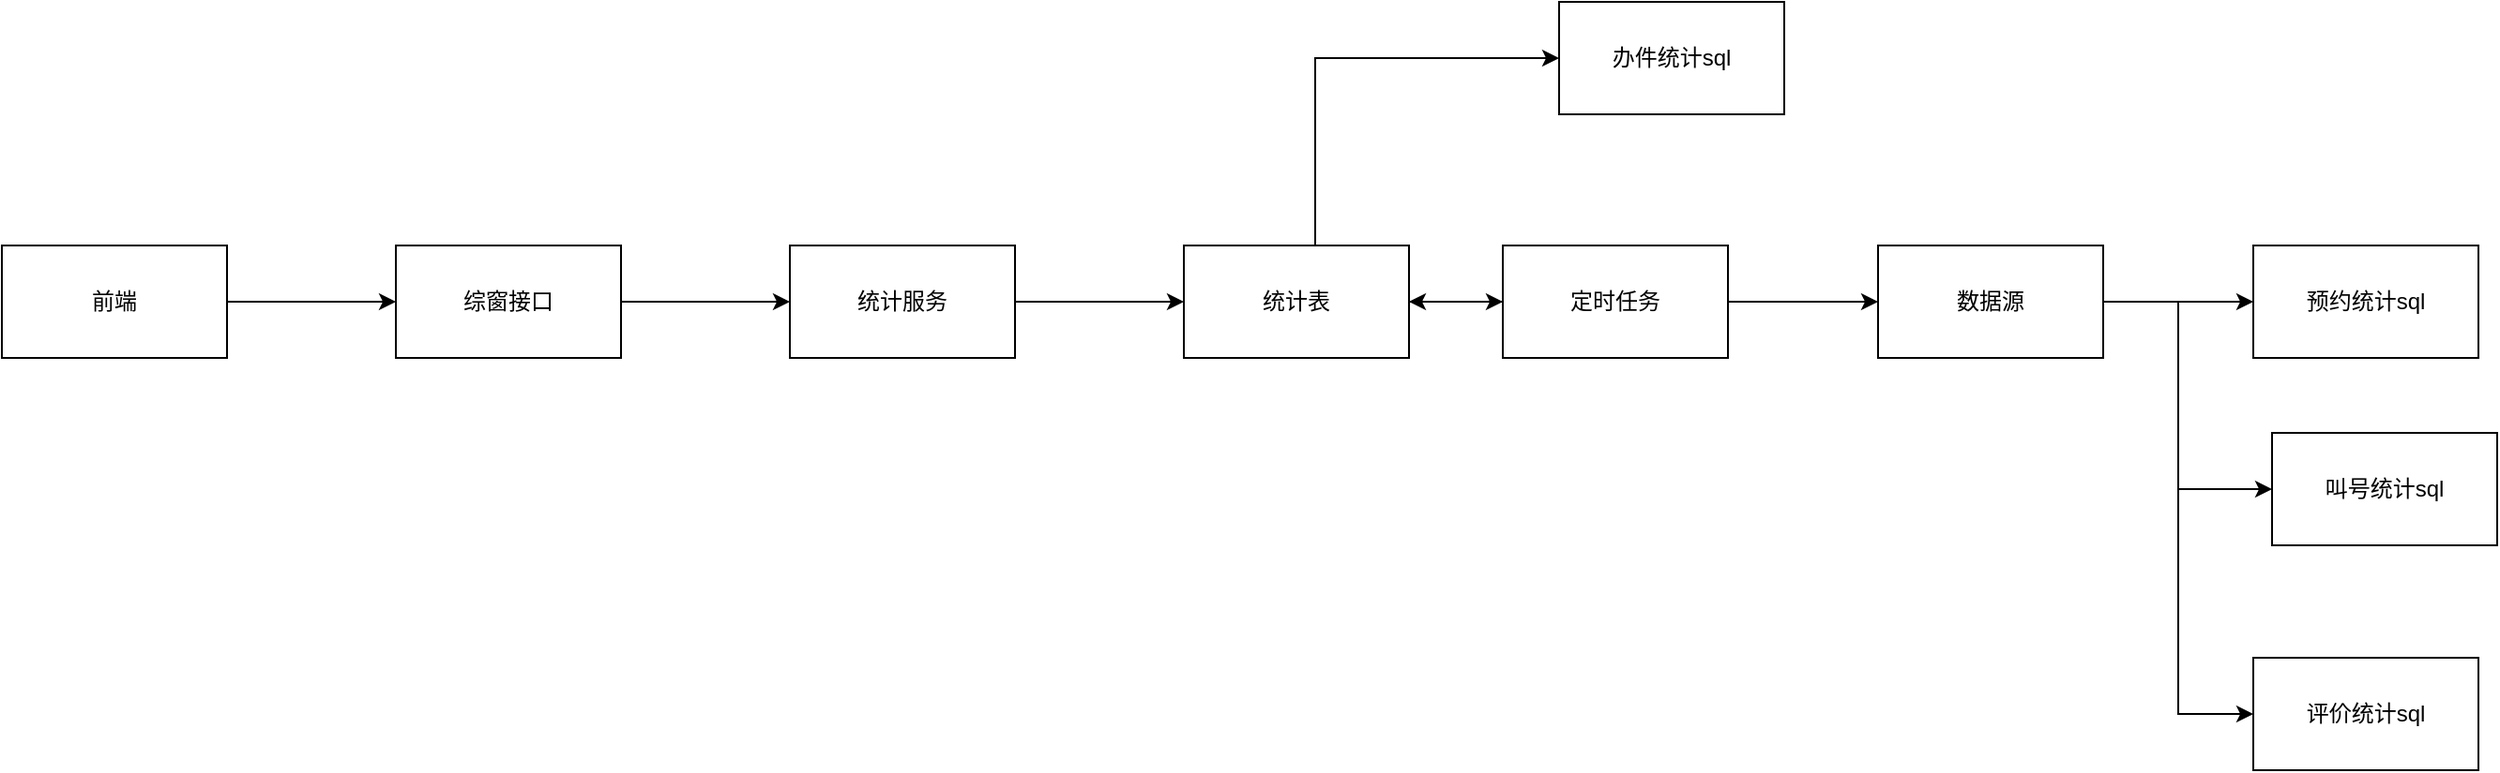 <mxfile version="19.0.2" type="github">
  <diagram id="8T4sd_kMJtO7qD8eSKjq" name="Page-1">
    <mxGraphModel dx="1422" dy="754" grid="1" gridSize="10" guides="1" tooltips="1" connect="1" arrows="1" fold="1" page="1" pageScale="1" pageWidth="827" pageHeight="1169" math="0" shadow="0">
      <root>
        <mxCell id="0" />
        <mxCell id="1" parent="0" />
        <mxCell id="1lB7zvpN8gyp25jh_AtW-20" style="edgeStyle=orthogonalEdgeStyle;rounded=0;orthogonalLoop=1;jettySize=auto;html=1;entryX=0;entryY=0.5;entryDx=0;entryDy=0;" edge="1" parent="1" source="1lB7zvpN8gyp25jh_AtW-1" target="1lB7zvpN8gyp25jh_AtW-2">
          <mxGeometry relative="1" as="geometry" />
        </mxCell>
        <mxCell id="1lB7zvpN8gyp25jh_AtW-1" value="前端" style="rounded=0;whiteSpace=wrap;html=1;" vertex="1" parent="1">
          <mxGeometry x="260" y="140" width="120" height="60" as="geometry" />
        </mxCell>
        <mxCell id="1lB7zvpN8gyp25jh_AtW-21" style="edgeStyle=orthogonalEdgeStyle;rounded=0;orthogonalLoop=1;jettySize=auto;html=1;" edge="1" parent="1" source="1lB7zvpN8gyp25jh_AtW-2" target="1lB7zvpN8gyp25jh_AtW-3">
          <mxGeometry relative="1" as="geometry" />
        </mxCell>
        <mxCell id="1lB7zvpN8gyp25jh_AtW-2" value="综窗接口" style="rounded=0;whiteSpace=wrap;html=1;" vertex="1" parent="1">
          <mxGeometry x="470" y="140" width="120" height="60" as="geometry" />
        </mxCell>
        <mxCell id="1lB7zvpN8gyp25jh_AtW-7" value="" style="edgeStyle=orthogonalEdgeStyle;rounded=0;orthogonalLoop=1;jettySize=auto;html=1;" edge="1" parent="1" source="1lB7zvpN8gyp25jh_AtW-3" target="1lB7zvpN8gyp25jh_AtW-6">
          <mxGeometry relative="1" as="geometry" />
        </mxCell>
        <mxCell id="1lB7zvpN8gyp25jh_AtW-3" value="统计服务" style="rounded=0;whiteSpace=wrap;html=1;" vertex="1" parent="1">
          <mxGeometry x="680" y="140" width="120" height="60" as="geometry" />
        </mxCell>
        <mxCell id="1lB7zvpN8gyp25jh_AtW-9" style="edgeStyle=orthogonalEdgeStyle;rounded=0;orthogonalLoop=1;jettySize=auto;html=1;entryX=0;entryY=0.5;entryDx=0;entryDy=0;" edge="1" parent="1" source="1lB7zvpN8gyp25jh_AtW-4" target="1lB7zvpN8gyp25jh_AtW-5">
          <mxGeometry relative="1" as="geometry" />
        </mxCell>
        <mxCell id="1lB7zvpN8gyp25jh_AtW-22" style="edgeStyle=orthogonalEdgeStyle;rounded=0;orthogonalLoop=1;jettySize=auto;html=1;exitX=0;exitY=0.5;exitDx=0;exitDy=0;entryX=1;entryY=0.5;entryDx=0;entryDy=0;" edge="1" parent="1" source="1lB7zvpN8gyp25jh_AtW-4" target="1lB7zvpN8gyp25jh_AtW-6">
          <mxGeometry relative="1" as="geometry" />
        </mxCell>
        <mxCell id="1lB7zvpN8gyp25jh_AtW-4" value="定时任务" style="rounded=0;whiteSpace=wrap;html=1;" vertex="1" parent="1">
          <mxGeometry x="1060" y="140" width="120" height="60" as="geometry" />
        </mxCell>
        <mxCell id="1lB7zvpN8gyp25jh_AtW-14" value="" style="edgeStyle=orthogonalEdgeStyle;rounded=0;orthogonalLoop=1;jettySize=auto;html=1;" edge="1" parent="1" source="1lB7zvpN8gyp25jh_AtW-5" target="1lB7zvpN8gyp25jh_AtW-13">
          <mxGeometry relative="1" as="geometry" />
        </mxCell>
        <mxCell id="1lB7zvpN8gyp25jh_AtW-16" value="" style="edgeStyle=orthogonalEdgeStyle;rounded=0;orthogonalLoop=1;jettySize=auto;html=1;" edge="1" parent="1" source="1lB7zvpN8gyp25jh_AtW-5" target="1lB7zvpN8gyp25jh_AtW-15">
          <mxGeometry relative="1" as="geometry">
            <Array as="points">
              <mxPoint x="1420" y="170" />
              <mxPoint x="1420" y="270" />
            </Array>
          </mxGeometry>
        </mxCell>
        <mxCell id="1lB7zvpN8gyp25jh_AtW-19" value="" style="edgeStyle=orthogonalEdgeStyle;rounded=0;orthogonalLoop=1;jettySize=auto;html=1;" edge="1" parent="1" source="1lB7zvpN8gyp25jh_AtW-5" target="1lB7zvpN8gyp25jh_AtW-18">
          <mxGeometry relative="1" as="geometry">
            <Array as="points">
              <mxPoint x="1420" y="170" />
              <mxPoint x="1420" y="390" />
            </Array>
          </mxGeometry>
        </mxCell>
        <mxCell id="1lB7zvpN8gyp25jh_AtW-5" value="数据源" style="rounded=0;whiteSpace=wrap;html=1;" vertex="1" parent="1">
          <mxGeometry x="1260" y="140" width="120" height="60" as="geometry" />
        </mxCell>
        <mxCell id="1lB7zvpN8gyp25jh_AtW-8" style="edgeStyle=orthogonalEdgeStyle;rounded=0;orthogonalLoop=1;jettySize=auto;html=1;entryX=0;entryY=0.5;entryDx=0;entryDy=0;" edge="1" parent="1" source="1lB7zvpN8gyp25jh_AtW-6" target="1lB7zvpN8gyp25jh_AtW-4">
          <mxGeometry relative="1" as="geometry" />
        </mxCell>
        <mxCell id="1lB7zvpN8gyp25jh_AtW-23" style="edgeStyle=orthogonalEdgeStyle;rounded=0;orthogonalLoop=1;jettySize=auto;html=1;entryX=0;entryY=0.5;entryDx=0;entryDy=0;" edge="1" parent="1" source="1lB7zvpN8gyp25jh_AtW-6" target="1lB7zvpN8gyp25jh_AtW-10">
          <mxGeometry relative="1" as="geometry">
            <Array as="points">
              <mxPoint x="960" y="40" />
            </Array>
          </mxGeometry>
        </mxCell>
        <mxCell id="1lB7zvpN8gyp25jh_AtW-6" value="统计表" style="whiteSpace=wrap;html=1;rounded=0;" vertex="1" parent="1">
          <mxGeometry x="890" y="140" width="120" height="60" as="geometry" />
        </mxCell>
        <mxCell id="1lB7zvpN8gyp25jh_AtW-10" value="办件统计sql" style="whiteSpace=wrap;html=1;rounded=0;" vertex="1" parent="1">
          <mxGeometry x="1090" y="10" width="120" height="60" as="geometry" />
        </mxCell>
        <mxCell id="1lB7zvpN8gyp25jh_AtW-13" value="&lt;span style=&quot;&quot;&gt;预约统计sql&lt;/span&gt;" style="whiteSpace=wrap;html=1;rounded=0;" vertex="1" parent="1">
          <mxGeometry x="1460" y="140" width="120" height="60" as="geometry" />
        </mxCell>
        <mxCell id="1lB7zvpN8gyp25jh_AtW-15" value="&lt;span style=&quot;&quot;&gt;叫号统计sql&lt;/span&gt;" style="whiteSpace=wrap;html=1;rounded=0;" vertex="1" parent="1">
          <mxGeometry x="1470" y="240" width="120" height="60" as="geometry" />
        </mxCell>
        <mxCell id="1lB7zvpN8gyp25jh_AtW-18" value="评价统计sql" style="whiteSpace=wrap;html=1;rounded=0;" vertex="1" parent="1">
          <mxGeometry x="1460" y="360" width="120" height="60" as="geometry" />
        </mxCell>
      </root>
    </mxGraphModel>
  </diagram>
</mxfile>
